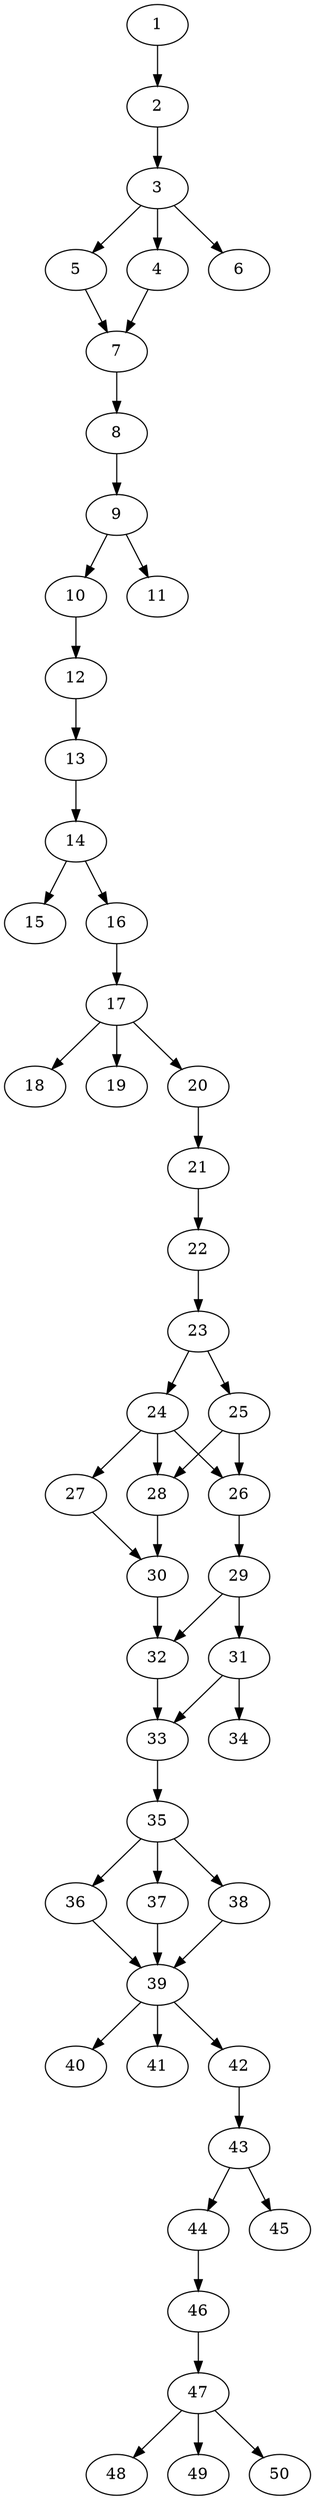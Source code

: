 // DAG automatically generated by daggen at Fri Aug  4 16:35:14 2017
// ./daggen --dot -n 50 --fat 0.2 --regular 0.2 --density 0.8 --jump 1 
digraph G {
  1 [size="661396", alpha="0.16"]
  1 -> 2 [size ="537"]
  2 [size="426131", alpha="0.08"]
  2 -> 3 [size ="302"]
  3 [size="8590", alpha="0.02"]
  3 -> 4 [size ="34"]
  3 -> 5 [size ="34"]
  3 -> 6 [size ="34"]
  4 [size="11826", alpha="0.14"]
  4 -> 7 [size ="210"]
  5 [size="8590", alpha="0.12"]
  5 -> 7 [size ="34"]
  6 [size="1295", alpha="0.14"]
  7 [size="6493", alpha="0.03"]
  7 -> 8 [size ="34"]
  8 [size="10786", alpha="0.04"]
  8 -> 9 [size ="210"]
  9 [size="8590", alpha="0.16"]
  9 -> 10 [size ="34"]
  9 -> 11 [size ="34"]
  10 [size="4793", alpha="0.12"]
  10 -> 12 [size ="411"]
  11 [size="35859", alpha="0.12"]
  12 [size="13377", alpha="0.20"]
  12 -> 13 [size ="34"]
  13 [size="20572", alpha="0.16"]
  13 -> 14 [size ="537"]
  14 [size="68719", alpha="0.08"]
  14 -> 15 [size ="134"]
  14 -> 16 [size ="134"]
  15 [size="1763", alpha="0.19"]
  16 [size="8590", alpha="0.13"]
  16 -> 17 [size ="34"]
  17 [size="1073742", alpha="0.09"]
  17 -> 18 [size ="839"]
  17 -> 19 [size ="839"]
  17 -> 20 [size ="839"]
  18 [size="3232", alpha="0.18"]
  19 [size="11982", alpha="0.14"]
  20 [size="134218", alpha="0.15"]
  20 -> 21 [size ="210"]
  21 [size="968390", alpha="0.15"]
  21 -> 22 [size ="839"]
  22 [size="26796", alpha="0.13"]
  22 -> 23 [size ="537"]
  23 [size="13357", alpha="0.11"]
  23 -> 24 [size ="411"]
  23 -> 25 [size ="411"]
  24 [size="231928", alpha="0.09"]
  24 -> 26 [size ="302"]
  24 -> 27 [size ="302"]
  24 -> 28 [size ="302"]
  25 [size="520865", alpha="0.18"]
  25 -> 26 [size ="411"]
  25 -> 28 [size ="411"]
  26 [size="28991", alpha="0.05"]
  26 -> 29 [size ="75"]
  27 [size="58279", alpha="0.14"]
  27 -> 30 [size ="134"]
  28 [size="17954", alpha="0.06"]
  28 -> 30 [size ="679"]
  29 [size="1723", alpha="0.06"]
  29 -> 31 [size ="34"]
  29 -> 32 [size ="34"]
  30 [size="448980", alpha="0.19"]
  30 -> 32 [size ="302"]
  31 [size="61096", alpha="0.08"]
  31 -> 33 [size ="134"]
  31 -> 34 [size ="134"]
  32 [size="549756", alpha="0.04"]
  32 -> 33 [size ="537"]
  33 [size="353146", alpha="0.16"]
  33 -> 35 [size ="411"]
  34 [size="8590", alpha="0.07"]
  35 [size="25465", alpha="0.20"]
  35 -> 36 [size ="537"]
  35 -> 37 [size ="537"]
  35 -> 38 [size ="537"]
  36 [size="16312", alpha="0.18"]
  36 -> 39 [size ="411"]
  37 [size="42121", alpha="0.14"]
  37 -> 39 [size ="679"]
  38 [size="353161", alpha="0.12"]
  38 -> 39 [size ="537"]
  39 [size="99293", alpha="0.18"]
  39 -> 40 [size ="210"]
  39 -> 41 [size ="210"]
  39 -> 42 [size ="210"]
  40 [size="549756", alpha="0.04"]
  41 [size="549756", alpha="0.07"]
  42 [size="134218", alpha="0.14"]
  42 -> 43 [size ="210"]
  43 [size="1073742", alpha="0.06"]
  43 -> 44 [size ="839"]
  43 -> 45 [size ="839"]
  44 [size="7842", alpha="0.08"]
  44 -> 46 [size ="411"]
  45 [size="13128", alpha="0.02"]
  46 [size="7307", alpha="0.13"]
  46 -> 47 [size ="411"]
  47 [size="12041", alpha="0.10"]
  47 -> 48 [size ="210"]
  47 -> 49 [size ="210"]
  47 -> 50 [size ="210"]
  48 [size="368293", alpha="0.01"]
  49 [size="439696", alpha="0.12"]
  50 [size="368293", alpha="0.14"]
}
